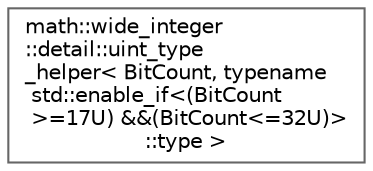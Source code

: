 digraph "Graphical Class Hierarchy"
{
 // LATEX_PDF_SIZE
  bgcolor="transparent";
  edge [fontname=Helvetica,fontsize=10,labelfontname=Helvetica,labelfontsize=10];
  node [fontname=Helvetica,fontsize=10,shape=box,height=0.2,width=0.4];
  rankdir="LR";
  Node0 [label="math::wide_integer\l::detail::uint_type\l_helper\< BitCount, typename\l std::enable_if\<(BitCount\l \>=17U) &&(BitCount\<=32U)\>\l::type \>",height=0.2,width=0.4,color="grey40", fillcolor="white", style="filled",URL="$structmath_1_1wide__integer_1_1detail_1_1uint__type__helper_3_01BitCount_00_01typename_01std_1_1133d88b2773a595c553475d1045d8bc1.html",tooltip=" "];
}
